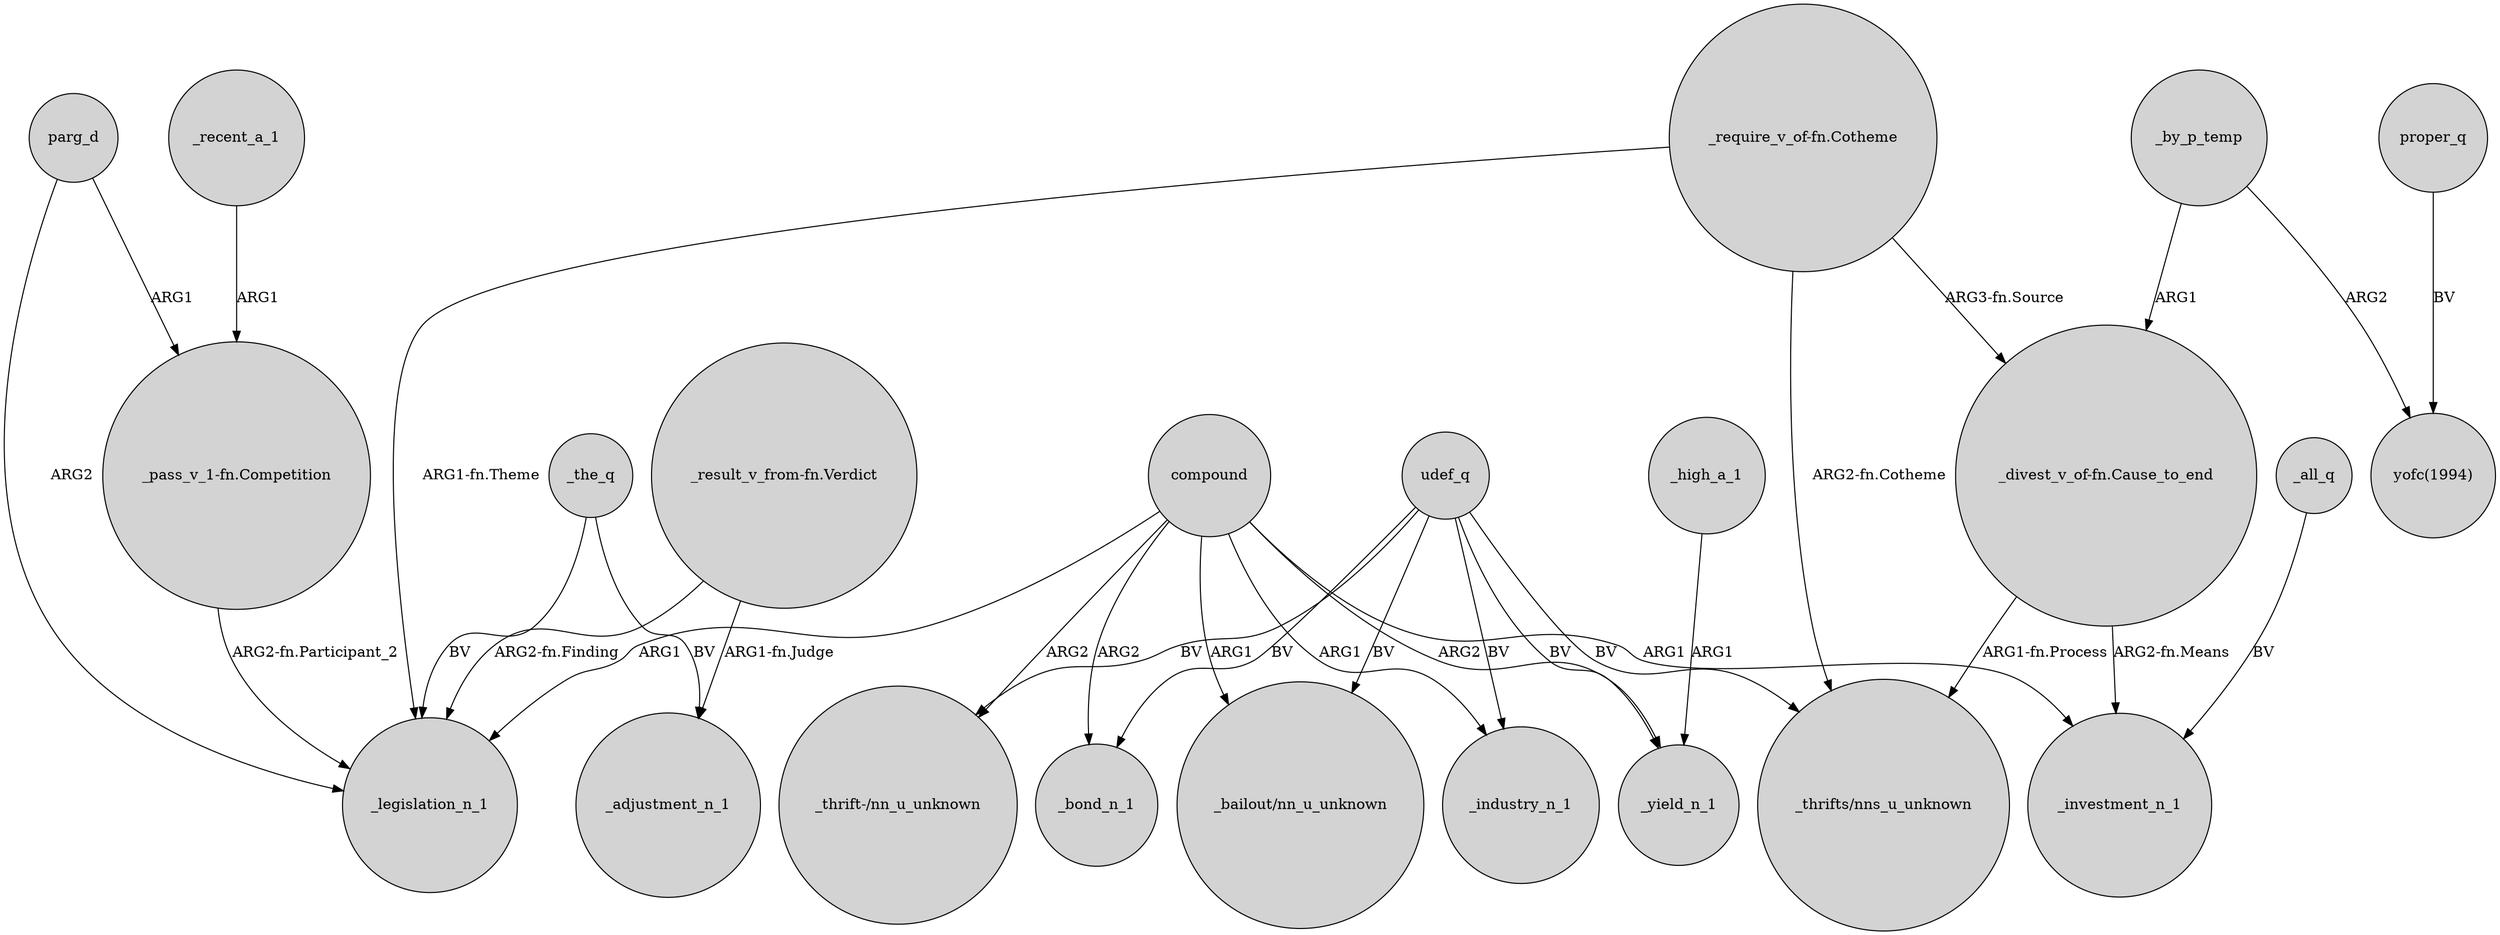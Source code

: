 digraph {
	node [shape=circle style=filled]
	"_result_v_from-fn.Verdict" -> _legislation_n_1 [label="ARG2-fn.Finding"]
	udef_q -> _bond_n_1 [label=BV]
	udef_q -> "_thrift-/nn_u_unknown" [label=BV]
	compound -> _yield_n_1 [label=ARG2]
	compound -> _investment_n_1 [label=ARG1]
	"_require_v_of-fn.Cotheme" -> _legislation_n_1 [label="ARG1-fn.Theme"]
	parg_d -> "_pass_v_1-fn.Competition" [label=ARG1]
	"_divest_v_of-fn.Cause_to_end" -> "_thrifts/nns_u_unknown" [label="ARG1-fn.Process"]
	"_require_v_of-fn.Cotheme" -> "_divest_v_of-fn.Cause_to_end" [label="ARG3-fn.Source"]
	compound -> _bond_n_1 [label=ARG2]
	compound -> "_bailout/nn_u_unknown" [label=ARG1]
	udef_q -> "_bailout/nn_u_unknown" [label=BV]
	compound -> _industry_n_1 [label=ARG1]
	_by_p_temp -> "_divest_v_of-fn.Cause_to_end" [label=ARG1]
	udef_q -> "_thrifts/nns_u_unknown" [label=BV]
	parg_d -> _legislation_n_1 [label=ARG2]
	compound -> "_thrift-/nn_u_unknown" [label=ARG2]
	"_require_v_of-fn.Cotheme" -> "_thrifts/nns_u_unknown" [label="ARG2-fn.Cotheme"]
	udef_q -> _yield_n_1 [label=BV]
	_recent_a_1 -> "_pass_v_1-fn.Competition" [label=ARG1]
	_the_q -> _adjustment_n_1 [label=BV]
	_all_q -> _investment_n_1 [label=BV]
	_high_a_1 -> _yield_n_1 [label=ARG1]
	udef_q -> _industry_n_1 [label=BV]
	"_divest_v_of-fn.Cause_to_end" -> _investment_n_1 [label="ARG2-fn.Means"]
	"_result_v_from-fn.Verdict" -> _adjustment_n_1 [label="ARG1-fn.Judge"]
	compound -> _legislation_n_1 [label=ARG1]
	_the_q -> _legislation_n_1 [label=BV]
	_by_p_temp -> "yofc(1994)" [label=ARG2]
	"_pass_v_1-fn.Competition" -> _legislation_n_1 [label="ARG2-fn.Participant_2"]
	proper_q -> "yofc(1994)" [label=BV]
}
